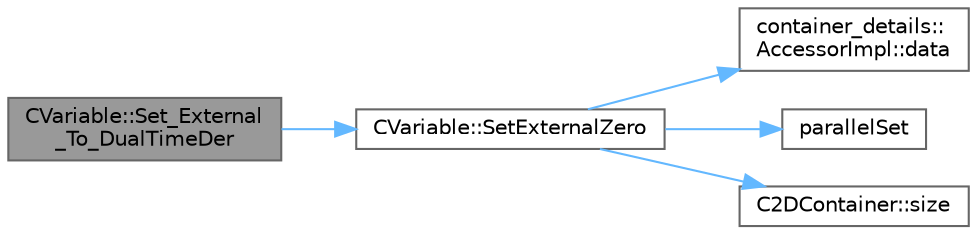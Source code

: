 digraph "CVariable::Set_External_To_DualTimeDer"
{
 // LATEX_PDF_SIZE
  bgcolor="transparent";
  edge [fontname=Helvetica,fontsize=10,labelfontname=Helvetica,labelfontsize=10];
  node [fontname=Helvetica,fontsize=10,shape=box,height=0.2,width=0.4];
  rankdir="LR";
  Node1 [id="Node000001",label="CVariable::Set_External\l_To_DualTimeDer",height=0.2,width=0.4,color="gray40", fillcolor="grey60", style="filled", fontcolor="black",tooltip="Set Dual-time derivative contributions to the external."];
  Node1 -> Node2 [id="edge1_Node000001_Node000002",color="steelblue1",style="solid",tooltip=" "];
  Node2 [id="Node000002",label="CVariable::SetExternalZero",height=0.2,width=0.4,color="grey40", fillcolor="white", style="filled",URL="$classCVariable.html#aa02ebea850e32a05e09215b3d109ac80",tooltip="Set external contributions to zero."];
  Node2 -> Node3 [id="edge2_Node000002_Node000003",color="steelblue1",style="solid",tooltip=" "];
  Node3 [id="Node000003",label="container_details::\lAccessorImpl::data",height=0.2,width=0.4,color="grey40", fillcolor="white", style="filled",URL="$classcontainer__details_1_1AccessorImpl.html#a25b798e6041a085aa19399d0047b6a91",tooltip=" "];
  Node2 -> Node4 [id="edge3_Node000002_Node000004",color="steelblue1",style="solid",tooltip=" "];
  Node4 [id="Node000004",label="parallelSet",height=0.2,width=0.4,color="grey40", fillcolor="white", style="filled",URL="$omp__structure_8hpp.html#aa6ac2e864da0a02b0037fe4b8b6e1056",tooltip="Set the entries of an array-like object to a constant value in parallel."];
  Node2 -> Node5 [id="edge4_Node000002_Node000005",color="steelblue1",style="solid",tooltip=" "];
  Node5 [id="Node000005",label="C2DContainer::size",height=0.2,width=0.4,color="grey40", fillcolor="white", style="filled",URL="$classC2DContainer.html#a8278113dbcf54123f9852e7e44583759",tooltip=" "];
}
